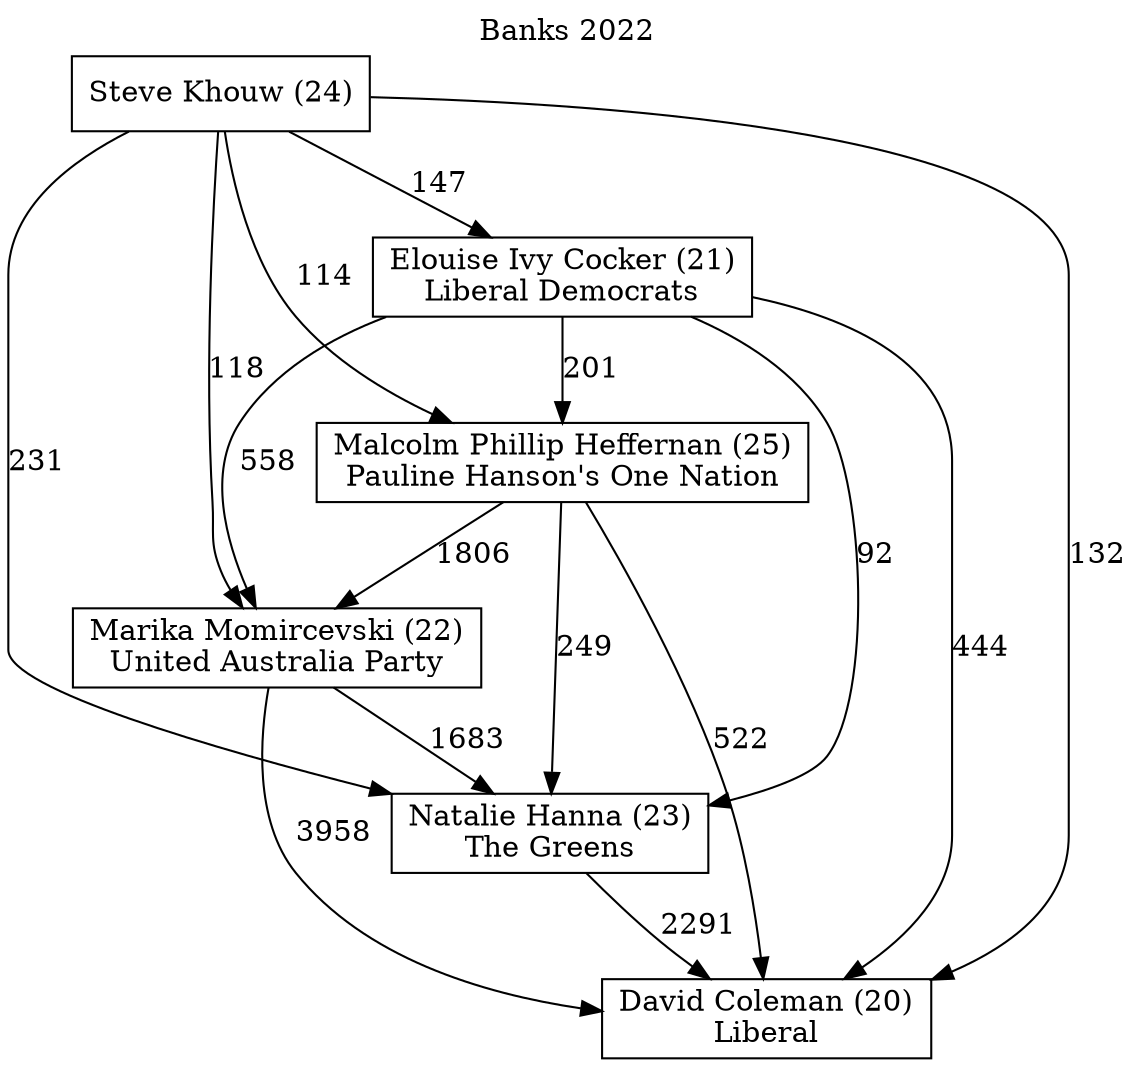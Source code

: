 // House preference flow
digraph "David Coleman (20)_Banks_2022" {
	graph [label="Banks 2022" labelloc=t mclimit=10]
	node [shape=box]
	"David Coleman (20)" [label="David Coleman (20)
Liberal"]
	"Elouise Ivy Cocker (21)" [label="Elouise Ivy Cocker (21)
Liberal Democrats"]
	"Malcolm Phillip Heffernan (25)" [label="Malcolm Phillip Heffernan (25)
Pauline Hanson's One Nation"]
	"Marika Momircevski (22)" [label="Marika Momircevski (22)
United Australia Party"]
	"Natalie Hanna (23)" [label="Natalie Hanna (23)
The Greens"]
	"Steve Khouw (24)" [label="Steve Khouw (24)
"]
	"Elouise Ivy Cocker (21)" -> "David Coleman (20)" [label=444]
	"Elouise Ivy Cocker (21)" -> "Malcolm Phillip Heffernan (25)" [label=201]
	"Elouise Ivy Cocker (21)" -> "Marika Momircevski (22)" [label=558]
	"Elouise Ivy Cocker (21)" -> "Natalie Hanna (23)" [label=92]
	"Malcolm Phillip Heffernan (25)" -> "David Coleman (20)" [label=522]
	"Malcolm Phillip Heffernan (25)" -> "Marika Momircevski (22)" [label=1806]
	"Malcolm Phillip Heffernan (25)" -> "Natalie Hanna (23)" [label=249]
	"Marika Momircevski (22)" -> "David Coleman (20)" [label=3958]
	"Marika Momircevski (22)" -> "Natalie Hanna (23)" [label=1683]
	"Natalie Hanna (23)" -> "David Coleman (20)" [label=2291]
	"Steve Khouw (24)" -> "David Coleman (20)" [label=132]
	"Steve Khouw (24)" -> "Elouise Ivy Cocker (21)" [label=147]
	"Steve Khouw (24)" -> "Malcolm Phillip Heffernan (25)" [label=114]
	"Steve Khouw (24)" -> "Marika Momircevski (22)" [label=118]
	"Steve Khouw (24)" -> "Natalie Hanna (23)" [label=231]
}
